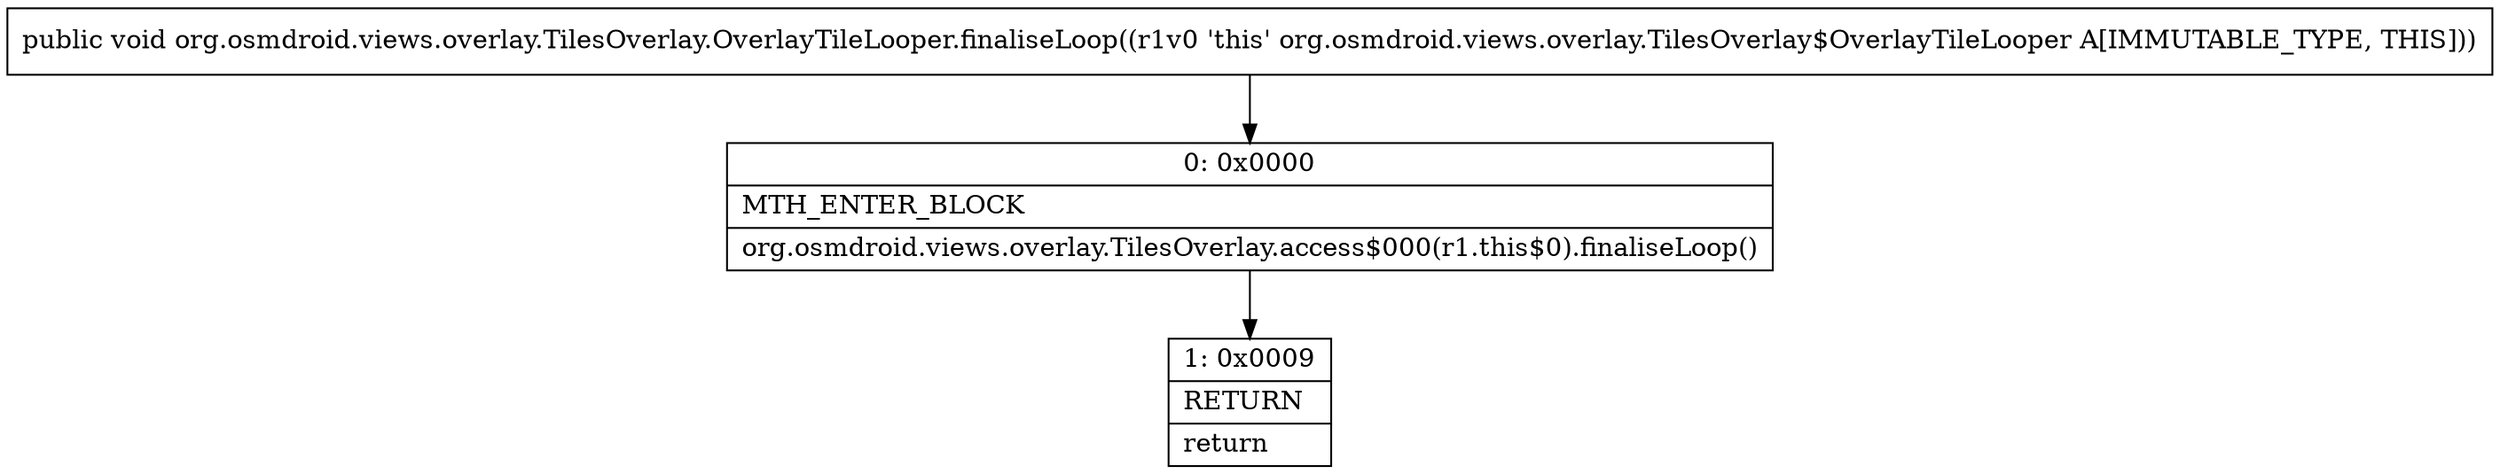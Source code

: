 digraph "CFG fororg.osmdroid.views.overlay.TilesOverlay.OverlayTileLooper.finaliseLoop()V" {
Node_0 [shape=record,label="{0\:\ 0x0000|MTH_ENTER_BLOCK\l|org.osmdroid.views.overlay.TilesOverlay.access$000(r1.this$0).finaliseLoop()\l}"];
Node_1 [shape=record,label="{1\:\ 0x0009|RETURN\l|return\l}"];
MethodNode[shape=record,label="{public void org.osmdroid.views.overlay.TilesOverlay.OverlayTileLooper.finaliseLoop((r1v0 'this' org.osmdroid.views.overlay.TilesOverlay$OverlayTileLooper A[IMMUTABLE_TYPE, THIS])) }"];
MethodNode -> Node_0;
Node_0 -> Node_1;
}

